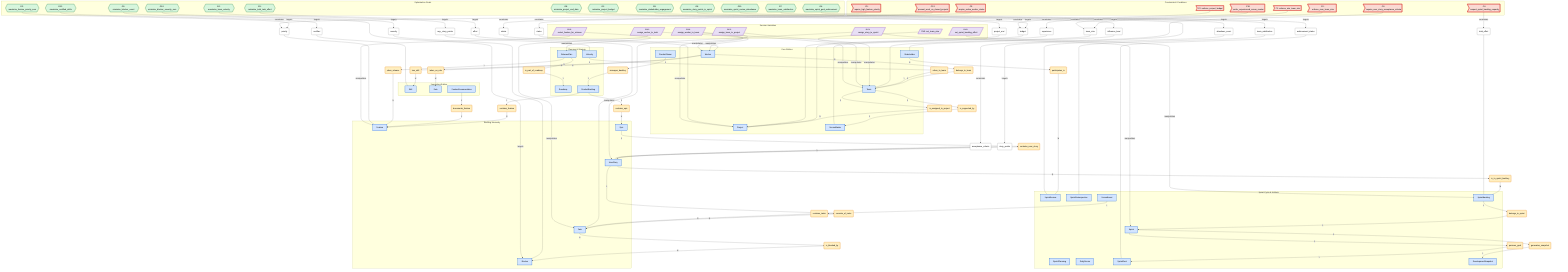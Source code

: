 graph TD

    %% -------------------------------------------
    %% --- 1. STYLE DEFINITIONS
    %% -------------------------------------------
    classDef entity fill:#D3E5FF,stroke:#0B57D0,stroke-width:2px,color:#000;
    classDef attribute fill:#FFFFFF,stroke:#333,stroke-width:1px,color:#000;
    classDef relation fill:#FFEFC1,stroke:#E67C00,stroke-width:2px,color:#000;
    classDef goal fill:#D7F6DD,stroke:#137333,stroke-width:2px,color:#000;
    classDef condition fill:#FADAD4,stroke:#D93025,stroke-width:2px,color:#000;
    classDef dv fill:#E8DFF5,stroke:#7922CC,stroke-width:2px,color:#000;


    %% -------------------------------------------
    %% --- 2. NODES DECLARATION
    %% -------------------------------------------

    %% --- Entities ---
    subgraph "Core Entities"
        E0[Project]; E1[Team]; E2[Worker]; E21[Stakeholder]; E6[ProductOwner]; E7[ScrumMaster];
    end
    
    subgraph "Planning & Strategy"
        E24[Roadmap]; E23[ReleasePlan]; E8[ProductBacklog]; E22[Velocity];
    end

    subgraph "Backlog Hierarchy"
        E3[Feature]; E16[Epic]; E17[UserStory]; E18[Task]; E20[Blocker];
    end
    
    subgraph "Sprint Cycle & Artifacts"
        E9[Sprint]; E10[SprintPlanning]; E11[DailyScrum]; E12[SprintReview]; E13[SprintRetrospective];
        E15[SprintGoal]; E14[SprintBacklog]; E25[ScrumBoard]; E19[DevelopmentSnapshot];
    end
    
    subgraph "Supporting Entities"
        E4[Skill]; E5[Role]; E26[FeatureDocumentation];
    end

    %% --- Goals ---
    subgraph "Optimization Goals"
        G0{{G0: maximize_team_velocity}}; G1{{G1: minimize_project_budget}}; G2{{G2: maximize_feature_priority_sum}};
        G3{{G3: minimize_total_task_effort}}; G4{{G4: maximize_sprint_goal_achievement}}; G5{{G5: minimize_blocker_count}};
        G6{{G6: maximize_story_points_in_sprint}}; G7{{G7: maximize_team_satisfaction}}; G8{{G8: minimize_project_end_date}};
        G9{{G9: maximize_stakeholder_engagement}}; G10{{G10: minimize_blocker_severity_sum}}; G11{{G11: maximize_sprint_review_attendance}};
        G12{{G12: maximize_certified_skills}};
    end

    %% --- Conditions ---
    subgraph "Constraints & Conditions"
        C0>C0: enforce_max_team_size]; C1>C1: enforce_min_team_size]; C2>C2: enforce_project_budget];
        C3>C3: require_active_worker_status]; C4>C4: respect_sprint_backlog_capacity]; C5>C5: require_high_feature_priority];
        C6>C6: require_user_story_acceptance_criteria]; C10>C10: prefer_experienced_scrum_master]; C12>C12: prevent_work_on_closed_projects];
    end

    %% --- Decision Variables ---
    subgraph "Decision Variables"
        DV0[/DV0: assign_worker_to_task/]; DV1[/DV1: assign_story_to_sprint/]; DV2[/DV2: assign_team_to_project/];
        DV3[/DV3: select_feature_for_release/]; DV4[/DV4: set_sprint_backlog_effort/]; DV5[/DV5: set_team_size/];
        DV9[/DV9: assign_worker_to_team/];
    end

    %% --- Relationships ---
    R1(is_assigned_to_project); R2(belongs_to_team); R3(has_skill); R4(takes_on_role);
    R5(manages_backlog); R6(is_supported_by); R7(contains_feature); R8(contains_epic);
    R9(contains_user_story); R10(consists_of_tasks); R11(is_in_sprint_backlog); R12(belongs_to_sprint);
    R13(pursues_goal); R14(contains_tasks); R15(documents_feature); R16(is_blocked_by);
    R17(participates_in); R19(refers_to_team); R20(plans_release); R21(is_part_of_roadmap);
    R22(generates_snapshot);


    %% -------------------------------------------
    %% --- 3. CONNECTIONS
    %% -------------------------------------------

    %% --- Entity -> Relationship -> Entity ---
    E1 -- "1" --> R1 -- "N" --> E0;
    E2 -- "N" --> R2 -- "1" --> E1;
    E2 -- "N" --> R3 -- "M" --> E4;
    E2 -- "N" --> R4 -- "M" --> E5;
    E6 -- "1" --> R5 -- "1" --> E8;
    E1 -- "1" --> R6 -- "1" --> E7;
    E8 -- "1" --> R7 -- "N" --> E3;
    E8 -- "1" --> R8 -- "N" --> E16;
    E16 -- "1" --> R9 -- "N" --> E17;
    E17 -- "1" --> R10 -- "N" --> E18;
    E17 -- "N" --> R11 -- "M" --> E14;
    E14 -- "1" --> R12 -- "1" --> E9;
    E9 -- "1" --> R13 -- "1" --> E15;
    E25 -- "1" --> R14 -- "N" --> E18;
    E26 -- "1" --> R15 -- "1" --> E3;
    E18 -- "N" --> R16 -- "M" --> E20;
    E21 -- "N" --> R17 -- "M" --> E12;
    E22 -- "1" --> R19 -- "1" --> E1;
    E23 -- "1" --> R20 -- "N" --> E3;
    E23 -- "N" --> R21 -- "1" --> E24;
    E9 -- "1" --> R22 -- "1" --> E19;

    %% --- Entity -> Attribute Connections (Selected for clarity) ---
    A_proj_budget(budget) --- E0;
    A_proj_end(project_end) --- E0;
    A_proj_status(status) --- E0;
    A_team_size(team_size) --- E1;
    A_worker_status(status) --- E2;
    A_feature_prio(priority) --- E3;
    A_skill_cert(certified) --- E4;
    A_sm_exp(experience) --- E7;
    A_sprintgoal_achieved(achievement_status) --- E15;
    A_us_storypoints(story_points) --- E17;
    A_us_accept(acceptance_criteria) --- E17;
    A_task_effort(effort) --- E18;
    A_blocker_sev(severity) --- E20;
    A_stake_influence(influence_level) --- E21;
    A_velo_avg(avg._story_points) --- E22;
    A_sbl_effort(total_effort) --- E14;
    A_sprint_review_attendees(attendees_count) --- E12;
    A_sprint_retro_satisfaction(team_satisfaction) --- E13;
    
    %% --- Goals -> Entity/Attribute Connections ---
    G0 -- "targets" --> A_velo_avg;
    G1 -- "targets" --> A_proj_budget;
    G2 -- "targets" --> A_feature_prio;
    G3 -- "targets" --> A_task_effort;
    G4 -- "targets" --> A_sprintgoal_achieved;
    G5 -- "targets" --> E20;
    G6 -- "targets" --> A_us_storypoints;
    G7 -- "targets" --> A_sprint_retro_satisfaction;
    G8 -- "targets" --> A_proj_end;
    G9 -- "targets" --> A_stake_influence;
    G10 -- "targets" --> A_blocker_sev;
    G11 -- "targets" --> A_sprint_review_attendees;
    G12 -- "targets" --> A_skill_cert;
    
    %% --- Conditions -> Entity/Attribute Connections ---
    C0 -- "constrains" --> A_team_size;
    C1 -- "constrains" --> A_team_size;
    C2 -- "constrains" --> A_proj_budget;
    C3 -- "constrains" --> A_worker_status;
    C4 -- "constrains" --> A_sbl_effort;
    C5 -- "constrains" --> A_feature_prio;
    C6 -- "constrains" --> A_us_accept;
    C10 -- "constrains" --> A_sm_exp;
    C12 -- "constrains" --> A_proj_status;

    %% --- Decision Variables -> Entity Connections ---
    DV0 -- "manipulates" --> E2;
    DV0 -- "manipulates" --> E18;
    DV1 -- "manipulates" --> E17;
    DV1 -- "manipulates" --> E9;
    DV2 -- "manipulates" --> E1;
    DV2 -- "manipulates" --> E0;
    DV3 -- "manipulates" --> E3;
    DV3 -- "manipulates" --> E23;
    DV4 -- "manipulates" --> E14;
    DV5 -- "manipulates" --> E1;
    DV9 -- "manipulates" --> E2;
    DV9 -- "manipulates" --> E1;

    %% -------------------------------------------
    %% --- 4. APPLYING STYLES
    %% -------------------------------------------
    class E0,E1,E2,E3,E4,E5,E6,E7,E8,E9,E10,E11,E12,E13,E14,E15,E16,E17,E18,E19,E20,E21,E22,E23,E24,E25,E26 entity;
    class G0,G1,G2,G3,G4,G5,G6,G7,G8,G9,G10,G11,G12 goal;
    class C0,C1,C2,C3,C4,C5,C6,C10,C12 condition;
    class DV0,DV1,DV2,DV3,DV4,DV5,DV9 dv;
    class R1,R2,R3,R4,R5,R6,R7,R8,R9,R10,R11,R12,R13,R14,R15,R16,R17,R19,R20,R21,R22 relation;
    class A_proj_budget,A_proj_end,A_proj_status,A_team_size,A_worker_status,A_feature_prio,A_skill_cert,A_sm_exp,A_sprintgoal_achieved,A_us_storypoints,A_us_accept,A_task_effort,A_blocker_sev,A_stake_influence,A_velo_avg,A_sbl_effort,A_sprint_review_attendees,A_sprint_retro_satisfaction attribute;